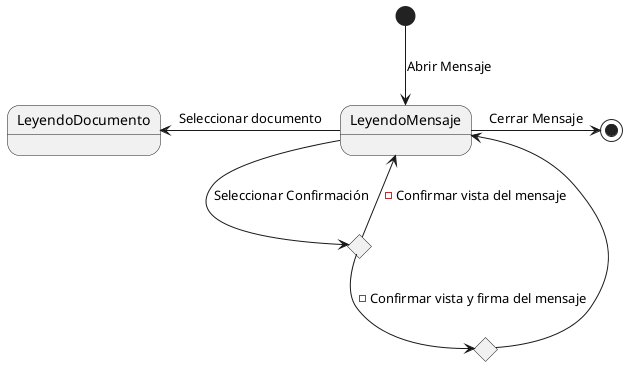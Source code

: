 @startuml diagramaDeEstados

[*] --> LeyendoMensaje: Abrir Mensaje

LeyendoMensaje -l-> LeyendoDocumento: Seleccionar documento


state confirmandoMensaje <<choice>> 
state firmandoMensaje <<choice>> 
confirmandoMensaje --> LeyendoMensaje: - Confirmar vista del mensaje
confirmandoMensaje --> firmandoMensaje: - Confirmar vista y firma del mensaje
firmandoMensaje --> LeyendoMensaje

LeyendoMensaje --> confirmandoMensaje : Seleccionar Confirmación

LeyendoMensaje -r-> [*]: Cerrar Mensaje

@enduml